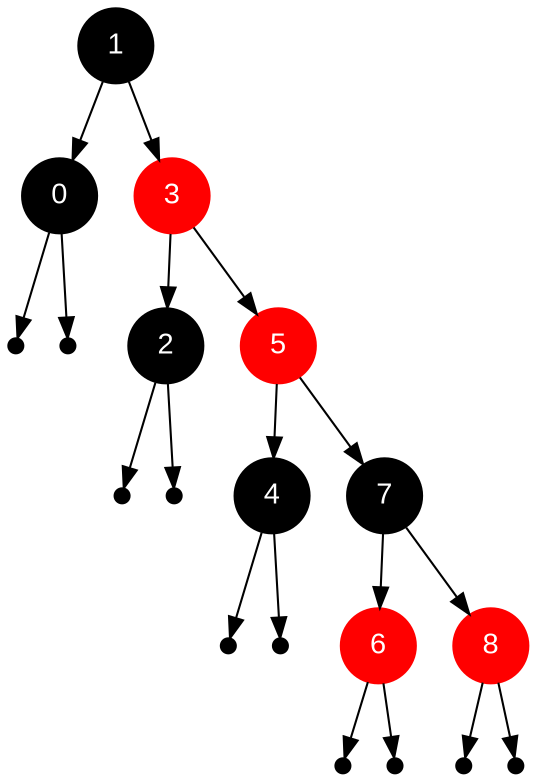 digraph RBTree {
  node [fontname="Arial"];
  "0xaaaaaaac14f0" [label="1", shape=circle, style=filled, color=black, fillcolor=black, fontcolor=white];
  "0xaaaaaaac14f0" -> "0xaaaaaaac12c0";
  "0xaaaaaaac12c0" [label="0", shape=circle, style=filled, color=black, fillcolor=black, fontcolor=white];
  null0xaaaaaaac12c0L [shape=point, width=0.1];
  "0xaaaaaaac12c0" -> null0xaaaaaaac12c0L;
  null0xaaaaaaac12c0R [shape=point, width=0.1];
  "0xaaaaaaac12c0" -> null0xaaaaaaac12c0R;
  "0xaaaaaaac14f0" -> "0xaaaaaaac1960";
  "0xaaaaaaac1960" [label="3", shape=circle, style=filled, color=red, fillcolor=red, fontcolor=white];
  "0xaaaaaaac1960" -> "0xaaaaaaac1520";
  "0xaaaaaaac1520" [label="2", shape=circle, style=filled, color=black, fillcolor=black, fontcolor=white];
  null0xaaaaaaac1520L [shape=point, width=0.1];
  "0xaaaaaaac1520" -> null0xaaaaaaac1520L;
  null0xaaaaaaac1520R [shape=point, width=0.1];
  "0xaaaaaaac1520" -> null0xaaaaaaac1520R;
  "0xaaaaaaac1960" -> "0xaaaaaaac19c0";
  "0xaaaaaaac19c0" [label="5", shape=circle, style=filled, color=red, fillcolor=red, fontcolor=white];
  "0xaaaaaaac19c0" -> "0xaaaaaaac1990";
  "0xaaaaaaac1990" [label="4", shape=circle, style=filled, color=black, fillcolor=black, fontcolor=white];
  null0xaaaaaaac1990L [shape=point, width=0.1];
  "0xaaaaaaac1990" -> null0xaaaaaaac1990L;
  null0xaaaaaaac1990R [shape=point, width=0.1];
  "0xaaaaaaac1990" -> null0xaaaaaaac1990R;
  "0xaaaaaaac19c0" -> "0xaaaaaaac1a20";
  "0xaaaaaaac1a20" [label="7", shape=circle, style=filled, color=black, fillcolor=black, fontcolor=white];
  "0xaaaaaaac1a20" -> "0xaaaaaaac19f0";
  "0xaaaaaaac19f0" [label="6", shape=circle, style=filled, color=red, fillcolor=red, fontcolor=white];
  null0xaaaaaaac19f0L [shape=point, width=0.1];
  "0xaaaaaaac19f0" -> null0xaaaaaaac19f0L;
  null0xaaaaaaac19f0R [shape=point, width=0.1];
  "0xaaaaaaac19f0" -> null0xaaaaaaac19f0R;
  "0xaaaaaaac1a20" -> "0xaaaaaaac1a50";
  "0xaaaaaaac1a50" [label="8", shape=circle, style=filled, color=red, fillcolor=red, fontcolor=white];
  null0xaaaaaaac1a50L [shape=point, width=0.1];
  "0xaaaaaaac1a50" -> null0xaaaaaaac1a50L;
  null0xaaaaaaac1a50R [shape=point, width=0.1];
  "0xaaaaaaac1a50" -> null0xaaaaaaac1a50R;
}
